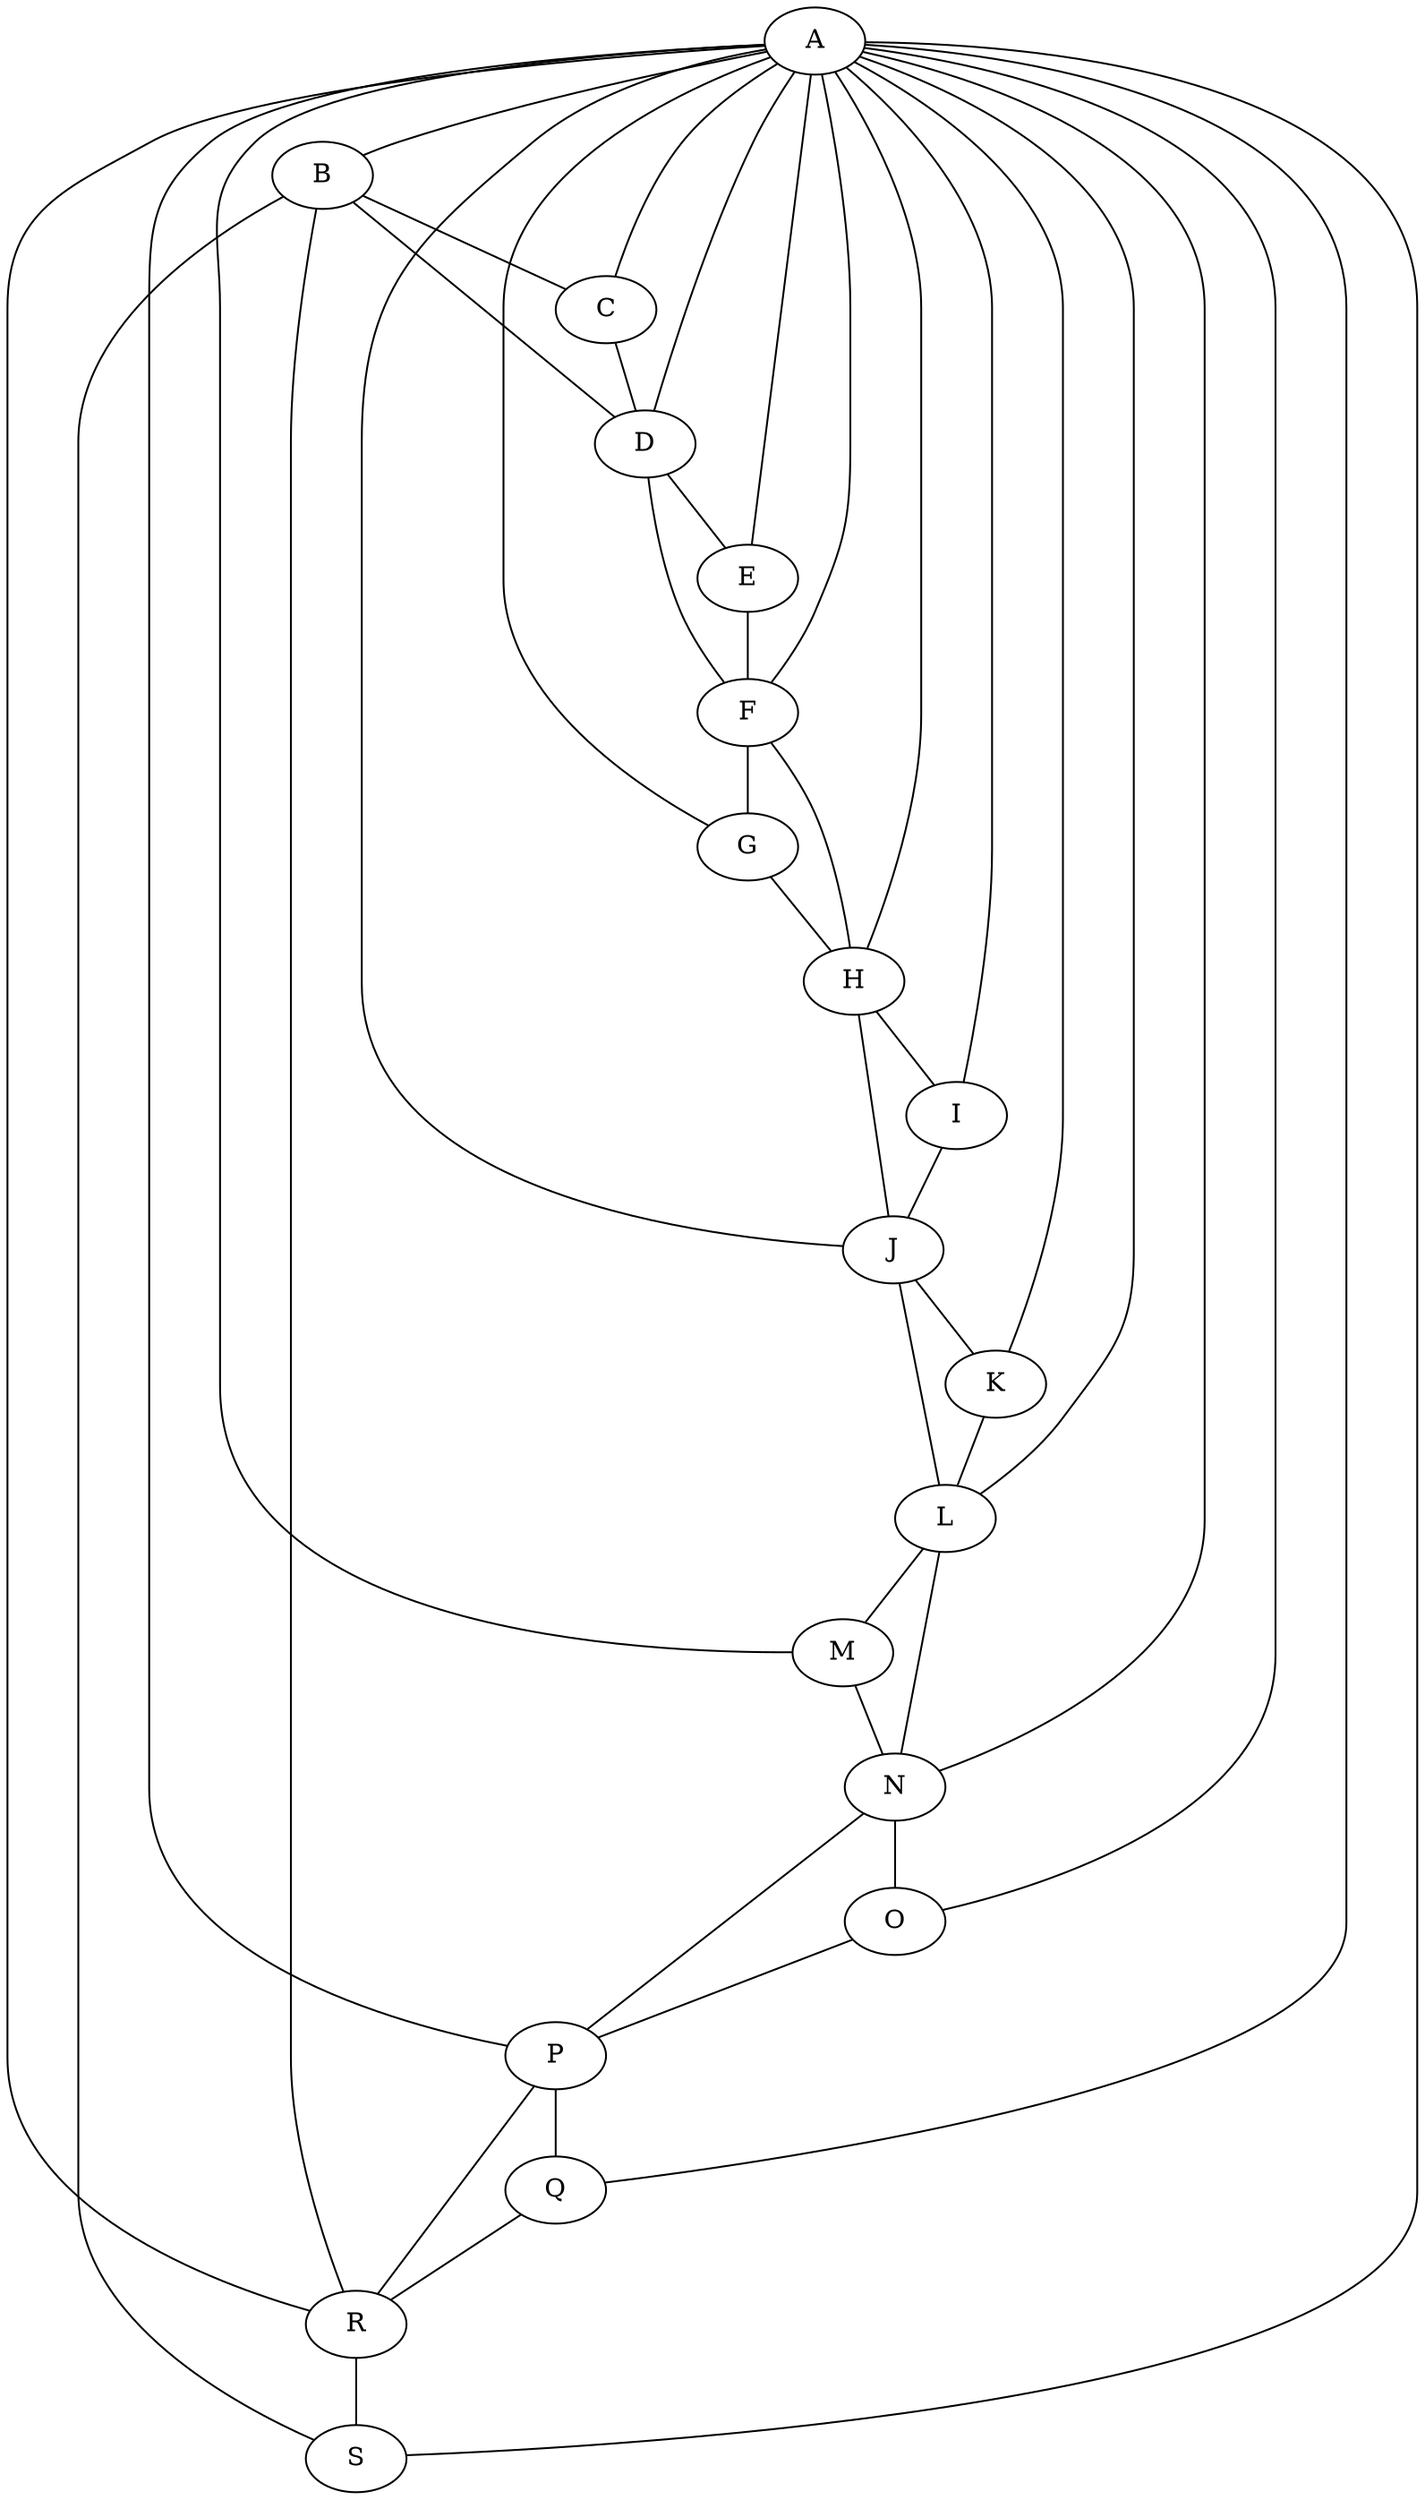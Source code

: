graph{
"A";
"B";
"C";
"D";
"E";
"F";
"G";
"H";
"I";
"J";
"K";
"L";
"M";
"N";
"O";
"P";
"Q";
"R";
"S";
"A"--"B";
"A"--"C";
"A"--"D";
"A"--"E";
"A"--"F";
"A"--"G";
"A"--"H";
"A"--"I";
"A"--"J";
"A"--"K";
"A"--"L";
"A"--"M";
"A"--"N";
"A"--"O";
"A"--"P";
"A"--"Q";
"A"--"R";
"A"--"S";
"B"--"C";
"B"--"D";
"C"--"D";
"D"--"E";
"D"--"F";
"E"--"F";
"F"--"G";
"F"--"H";
"G"--"H";
"H"--"I";
"H"--"J";
"I"--"J";
"J"--"K";
"J"--"L";
"K"--"L";
"L"--"M";
"L"--"N";
"M"--"N";
"N"--"O";
"N"--"P";
"O"--"P";
"P"--"Q";
"P"--"R";
"Q"--"R";
"R"--"S";
"R"--"B";
"S"--"B";
}
